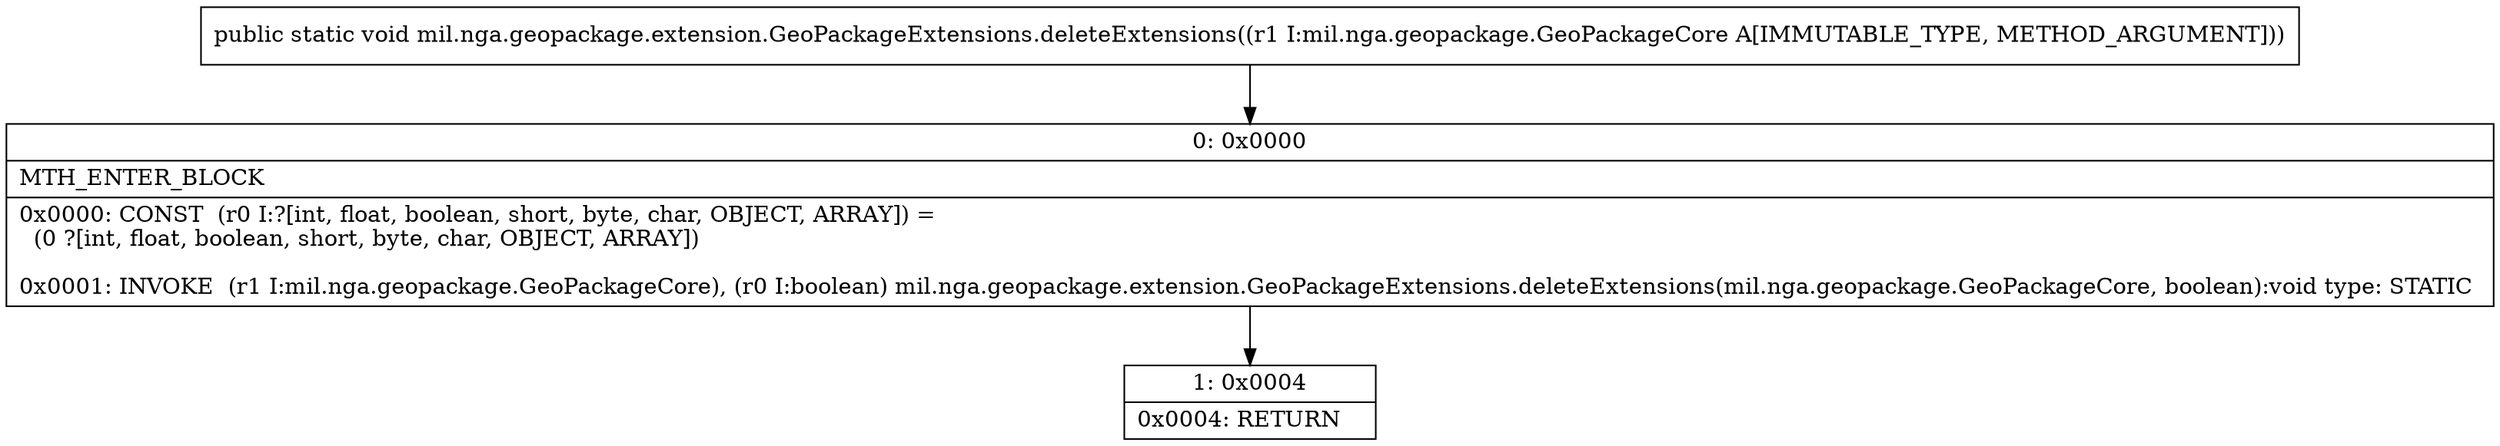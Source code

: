digraph "CFG formil.nga.geopackage.extension.GeoPackageExtensions.deleteExtensions(Lmil\/nga\/geopackage\/GeoPackageCore;)V" {
Node_0 [shape=record,label="{0\:\ 0x0000|MTH_ENTER_BLOCK\l|0x0000: CONST  (r0 I:?[int, float, boolean, short, byte, char, OBJECT, ARRAY]) = \l  (0 ?[int, float, boolean, short, byte, char, OBJECT, ARRAY])\l \l0x0001: INVOKE  (r1 I:mil.nga.geopackage.GeoPackageCore), (r0 I:boolean) mil.nga.geopackage.extension.GeoPackageExtensions.deleteExtensions(mil.nga.geopackage.GeoPackageCore, boolean):void type: STATIC \l}"];
Node_1 [shape=record,label="{1\:\ 0x0004|0x0004: RETURN   \l}"];
MethodNode[shape=record,label="{public static void mil.nga.geopackage.extension.GeoPackageExtensions.deleteExtensions((r1 I:mil.nga.geopackage.GeoPackageCore A[IMMUTABLE_TYPE, METHOD_ARGUMENT])) }"];
MethodNode -> Node_0;
Node_0 -> Node_1;
}

